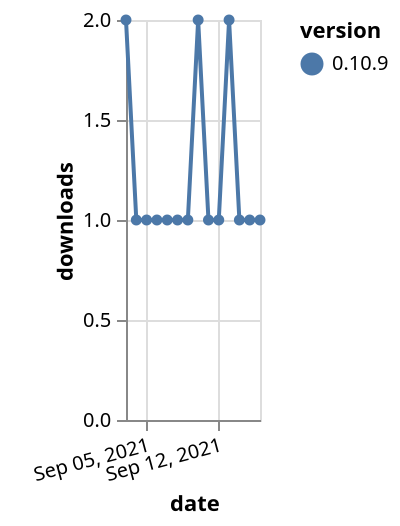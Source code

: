 {"$schema": "https://vega.github.io/schema/vega-lite/v5.json", "description": "A simple bar chart with embedded data.", "data": {"values": [{"date": "2021-09-03", "total": 133, "delta": 2, "version": "0.10.9"}, {"date": "2021-09-04", "total": 134, "delta": 1, "version": "0.10.9"}, {"date": "2021-09-05", "total": 135, "delta": 1, "version": "0.10.9"}, {"date": "2021-09-06", "total": 136, "delta": 1, "version": "0.10.9"}, {"date": "2021-09-07", "total": 137, "delta": 1, "version": "0.10.9"}, {"date": "2021-09-08", "total": 138, "delta": 1, "version": "0.10.9"}, {"date": "2021-09-09", "total": 139, "delta": 1, "version": "0.10.9"}, {"date": "2021-09-10", "total": 141, "delta": 2, "version": "0.10.9"}, {"date": "2021-09-11", "total": 142, "delta": 1, "version": "0.10.9"}, {"date": "2021-09-12", "total": 143, "delta": 1, "version": "0.10.9"}, {"date": "2021-09-13", "total": 145, "delta": 2, "version": "0.10.9"}, {"date": "2021-09-14", "total": 146, "delta": 1, "version": "0.10.9"}, {"date": "2021-09-15", "total": 147, "delta": 1, "version": "0.10.9"}, {"date": "2021-09-16", "total": 148, "delta": 1, "version": "0.10.9"}]}, "width": "container", "mark": {"type": "line", "point": {"filled": true}}, "encoding": {"x": {"field": "date", "type": "temporal", "timeUnit": "yearmonthdate", "title": "date", "axis": {"labelAngle": -15}}, "y": {"field": "delta", "type": "quantitative", "title": "downloads"}, "color": {"field": "version", "type": "nominal"}, "tooltip": {"field": "delta"}}}